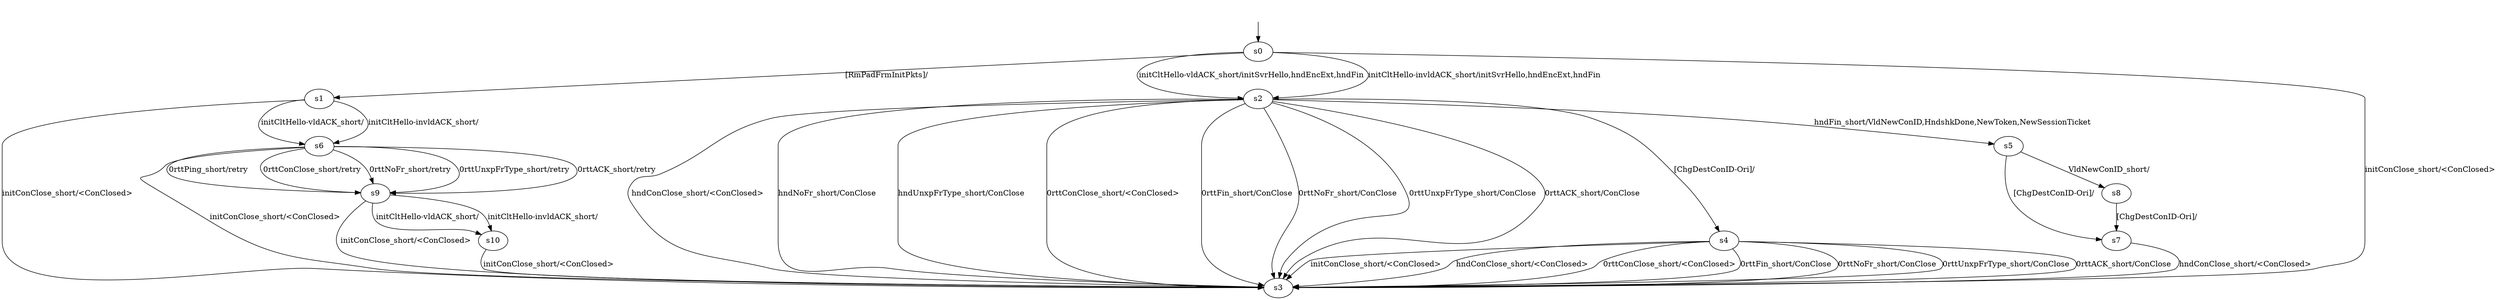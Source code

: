 digraph "../results/ngtcp2Models/ngtcp2-PSK-s-0/learnedModel" {
s0 [label=s0];
s1 [label=s1];
s2 [label=s2];
s3 [label=s3];
s4 [label=s4];
s5 [label=s5];
s6 [label=s6];
s7 [label=s7];
s8 [label=s8];
s9 [label=s9];
s10 [label=s10];
s0 -> s3  [label="initConClose_short/<ConClosed> "];
s0 -> s2  [label="initCltHello-vldACK_short/initSvrHello,hndEncExt,hndFin "];
s0 -> s2  [label="initCltHello-invldACK_short/initSvrHello,hndEncExt,hndFin "];
s0 -> s1  [label="[RmPadFrmInitPkts]/ "];
s1 -> s3  [label="initConClose_short/<ConClosed> "];
s1 -> s6  [label="initCltHello-vldACK_short/ "];
s1 -> s6  [label="initCltHello-invldACK_short/ "];
s2 -> s5  [label="hndFin_short/VldNewConID,HndshkDone,NewToken,NewSessionTicket "];
s2 -> s3  [label="hndConClose_short/<ConClosed> "];
s2 -> s3  [label="hndNoFr_short/ConClose "];
s2 -> s3  [label="hndUnxpFrType_short/ConClose "];
s2 -> s3  [label="0rttConClose_short/<ConClosed> "];
s2 -> s3  [label="0rttFin_short/ConClose "];
s2 -> s3  [label="0rttNoFr_short/ConClose "];
s2 -> s3  [label="0rttUnxpFrType_short/ConClose "];
s2 -> s3  [label="0rttACK_short/ConClose "];
s2 -> s4  [label="[ChgDestConID-Ori]/ "];
s4 -> s3  [label="initConClose_short/<ConClosed> "];
s4 -> s3  [label="hndConClose_short/<ConClosed> "];
s4 -> s3  [label="0rttConClose_short/<ConClosed> "];
s4 -> s3  [label="0rttFin_short/ConClose "];
s4 -> s3  [label="0rttNoFr_short/ConClose "];
s4 -> s3  [label="0rttUnxpFrType_short/ConClose "];
s4 -> s3  [label="0rttACK_short/ConClose "];
s5 -> s8  [label="VldNewConID_short/ "];
s5 -> s7  [label="[ChgDestConID-Ori]/ "];
s6 -> s3  [label="initConClose_short/<ConClosed> "];
s6 -> s9  [label="0rttPing_short/retry "];
s6 -> s9  [label="0rttConClose_short/retry "];
s6 -> s9  [label="0rttNoFr_short/retry "];
s6 -> s9  [label="0rttUnxpFrType_short/retry "];
s6 -> s9  [label="0rttACK_short/retry "];
s7 -> s3  [label="hndConClose_short/<ConClosed> "];
s8 -> s7  [label="[ChgDestConID-Ori]/ "];
s9 -> s3  [label="initConClose_short/<ConClosed> "];
s9 -> s10  [label="initCltHello-vldACK_short/ "];
s9 -> s10  [label="initCltHello-invldACK_short/ "];
s10 -> s3  [label="initConClose_short/<ConClosed> "];
__start0 [label="", shape=none];
__start0 -> s0  [label=""];
}
